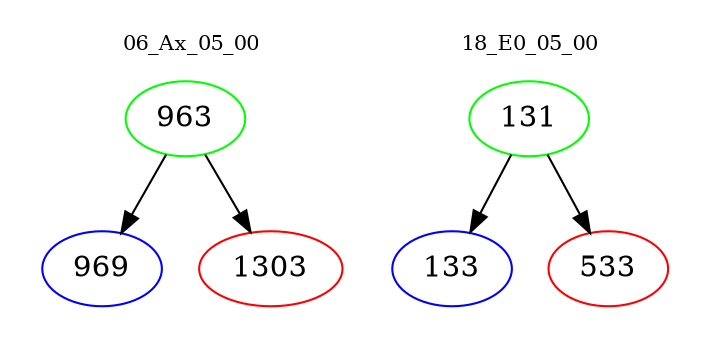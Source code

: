 digraph{
subgraph cluster_0 {
color = white
label = "06_Ax_05_00";
fontsize=10;
T0_963 [label="963", color="green"]
T0_963 -> T0_969 [color="black"]
T0_969 [label="969", color="blue"]
T0_963 -> T0_1303 [color="black"]
T0_1303 [label="1303", color="red"]
}
subgraph cluster_1 {
color = white
label = "18_E0_05_00";
fontsize=10;
T1_131 [label="131", color="green"]
T1_131 -> T1_133 [color="black"]
T1_133 [label="133", color="blue"]
T1_131 -> T1_533 [color="black"]
T1_533 [label="533", color="red"]
}
}
